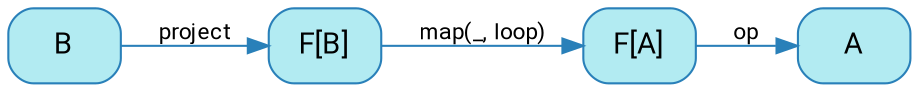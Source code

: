digraph {
    bgcolor=transparent
    splines=false
    rankdir=LR

    // Default theme: enabled
    node[shape="rectangle" style="rounded,filled" color="#2980B9" fillcolor="#b2ebf2" fontcolor="#000000" fontname="Segoe UI,Roboto,Helvetica,Arial,sans-serif"]
    edge [color="#2980B9" fontcolor="#000000" fontname="Segoe UI,Roboto,Helvetica,Arial,sans-serif" fontsize=11]

    ListFList[label="F[B]"]
    ListFA[label="F[A]"]

    B         -> ListFList [label=project]
    ListFList -> ListFA[label="map(_, loop)"]
    ListFA    -> A [label=op]
}
